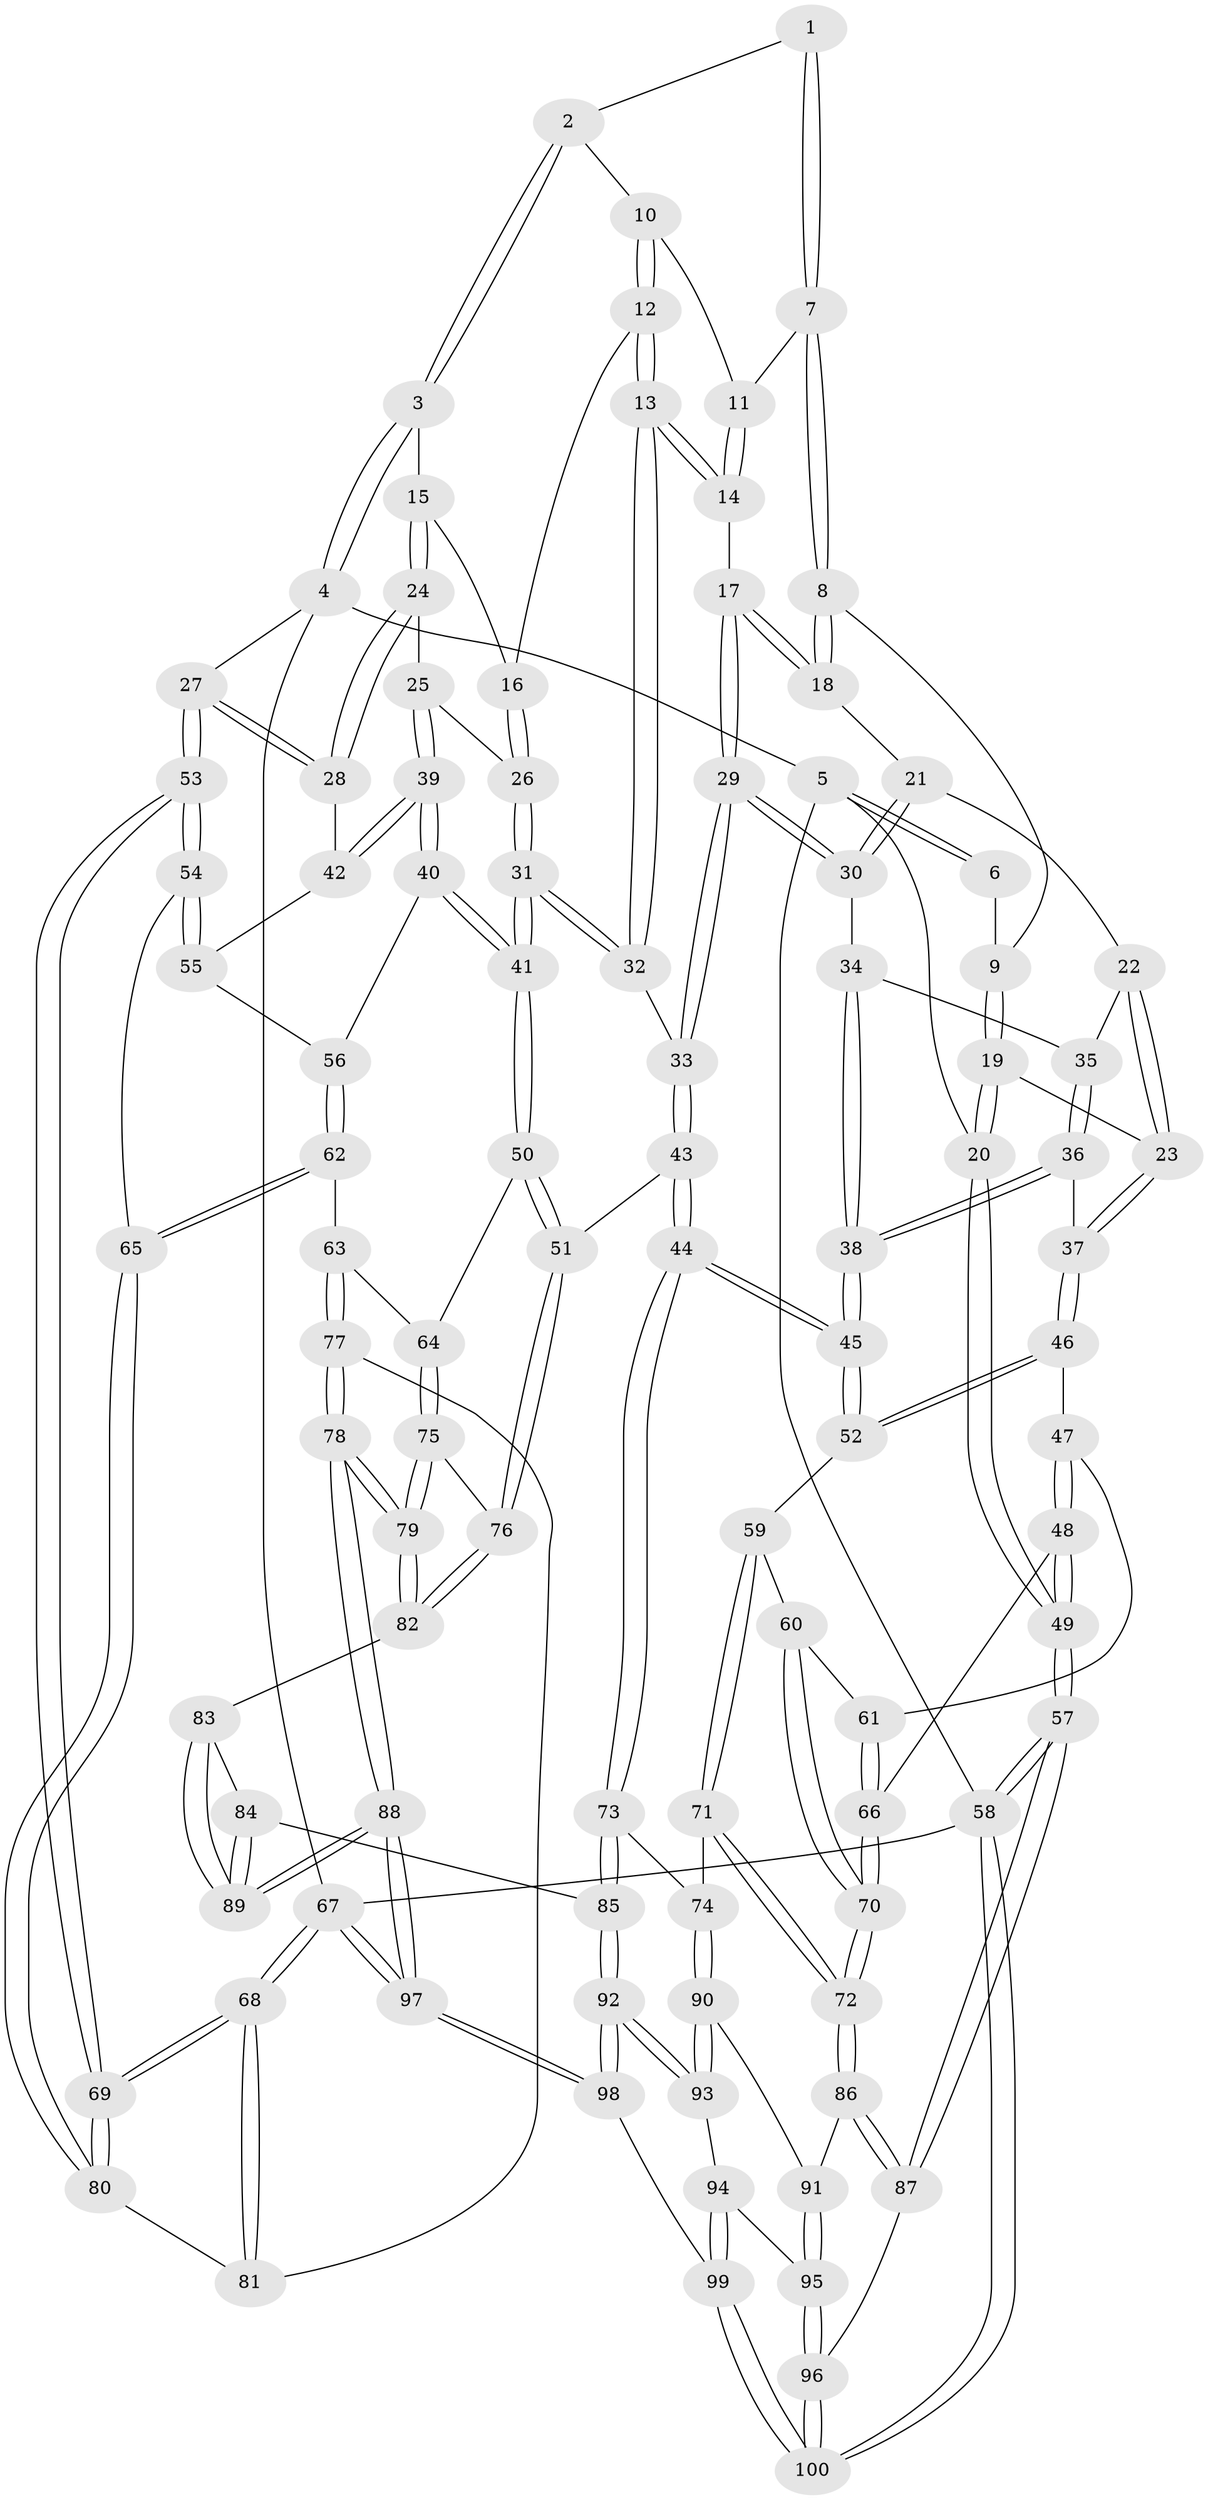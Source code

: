 // coarse degree distribution, {3: 0.4918032786885246, 4: 0.4426229508196721, 5: 0.03278688524590164, 2: 0.03278688524590164}
// Generated by graph-tools (version 1.1) at 2025/38/03/04/25 23:38:32]
// undirected, 100 vertices, 247 edges
graph export_dot {
  node [color=gray90,style=filled];
  1 [pos="+0.42955495709855995+0"];
  2 [pos="+0.7092693600918811+0"];
  3 [pos="+1+0"];
  4 [pos="+1+0"];
  5 [pos="+0+0"];
  6 [pos="+0.27865899420981555+0"];
  7 [pos="+0.4462403739174704+0.07970223859003317"];
  8 [pos="+0.3948308875255843+0.14901939945888423"];
  9 [pos="+0.31500576341412856+0.11720649464627822"];
  10 [pos="+0.5958720539234976+0.09518008932759632"];
  11 [pos="+0.46805914539280746+0.0883160241013084"];
  12 [pos="+0.625443399507855+0.21207494001383959"];
  13 [pos="+0.6084608981064303+0.2315557120270209"];
  14 [pos="+0.57069091814357+0.2319856276432255"];
  15 [pos="+0.8276305464197272+0.08851379537187397"];
  16 [pos="+0.7063038521607791+0.19374755159816806"];
  17 [pos="+0.4845814142154455+0.25500876925188887"];
  18 [pos="+0.39639170262638695+0.1660287800327829"];
  19 [pos="+0.0490042817265248+0.19979755269070207"];
  20 [pos="+0+0.052137556503055675"];
  21 [pos="+0.3207405239312215+0.2549342849628879"];
  22 [pos="+0.2884919584561345+0.26389600782165856"];
  23 [pos="+0.07231565599488352+0.21818573321689738"];
  24 [pos="+0.8316227871980266+0.3001622802063437"];
  25 [pos="+0.7921244935663828+0.3130537178021337"];
  26 [pos="+0.7795968761892774+0.3091662851145563"];
  27 [pos="+1+0.3118531653804882"];
  28 [pos="+1+0.35777603087441306"];
  29 [pos="+0.4478646021146302+0.3312094645390647"];
  30 [pos="+0.405698220862585+0.3237890127971926"];
  31 [pos="+0.6495151861725965+0.37407399977266764"];
  32 [pos="+0.6300502885351358+0.33794314442968776"];
  33 [pos="+0.46056246354761377+0.3724209751997577"];
  34 [pos="+0.3934119297632686+0.33122627635614793"];
  35 [pos="+0.30534528702383845+0.3345986854334671"];
  36 [pos="+0.30795127269074307+0.38853257519894624"];
  37 [pos="+0.13922067260123402+0.3293388837828649"];
  38 [pos="+0.3129399288321777+0.39650760315377725"];
  39 [pos="+0.7963186678017029+0.4726512710902495"];
  40 [pos="+0.7754678690909866+0.4864313379645649"];
  41 [pos="+0.6572067707724641+0.513021982915823"];
  42 [pos="+0.9129581560716633+0.4484435876745346"];
  43 [pos="+0.4559725849884012+0.5590344733533454"];
  44 [pos="+0.4091896563073113+0.5779834467925998"];
  45 [pos="+0.33822890632394736+0.554367690770041"];
  46 [pos="+0.1952449822127321+0.500891354986179"];
  47 [pos="+0.1459829003162899+0.5198390951939431"];
  48 [pos="+0+0.5024394828865494"];
  49 [pos="+0+0.4888875875757146"];
  50 [pos="+0.6508212577015285+0.5206129042874652"];
  51 [pos="+0.5743189265253525+0.5667930086403861"];
  52 [pos="+0.31266494122043254+0.5553873946838578"];
  53 [pos="+1+0.518959205828797"];
  54 [pos="+0.9425242472615368+0.6153504921783604"];
  55 [pos="+0.9133000888258559+0.5300190499248895"];
  56 [pos="+0.852098532304578+0.5957737517942159"];
  57 [pos="+0+0.9219815913911249"];
  58 [pos="+0+1"];
  59 [pos="+0.21722449387921047+0.6518774586355209"];
  60 [pos="+0.11884518531678791+0.6572791853497753"];
  61 [pos="+0.11262184607113977+0.609946744665681"];
  62 [pos="+0.8714586990226146+0.6594179077554909"];
  63 [pos="+0.8594802011147322+0.6650872472458478"];
  64 [pos="+0.7890147707994187+0.664375957241872"];
  65 [pos="+0.9011422896415224+0.6626484806573257"];
  66 [pos="+0+0.555232856352367"];
  67 [pos="+1+1"];
  68 [pos="+1+0.958960082764646"];
  69 [pos="+1+0.7400854300947549"];
  70 [pos="+0.0815172359806787+0.6941310619616182"];
  71 [pos="+0.20328336023233023+0.7570361403412376"];
  72 [pos="+0.07869531251022673+0.8112376148362436"];
  73 [pos="+0.3913163514798048+0.739643376196449"];
  74 [pos="+0.28002424284209887+0.791611839830066"];
  75 [pos="+0.7455328250877764+0.7302588663936564"];
  76 [pos="+0.5837198494648425+0.5944897427731421"];
  77 [pos="+0.8041820336269901+0.8643381173212464"];
  78 [pos="+0.7821275888399204+0.8738332913611895"];
  79 [pos="+0.741080870504644+0.7765247900409202"];
  80 [pos="+0.9028400820917583+0.6648096839578311"];
  81 [pos="+0.9744722476640556+0.8426541798902569"];
  82 [pos="+0.6052585891426763+0.726943444389165"];
  83 [pos="+0.5963059758084021+0.7567520334551394"];
  84 [pos="+0.49020638269461386+0.8663126253444384"];
  85 [pos="+0.46566134233714523+0.8745927729618703"];
  86 [pos="+0.07583477883348293+0.8158213517580124"];
  87 [pos="+0.05407095903048747+0.833774692099685"];
  88 [pos="+0.7467646454404313+0.9231412721887944"];
  89 [pos="+0.7140099387844488+0.9073721518042678"];
  90 [pos="+0.2604217635416689+0.8776716232244466"];
  91 [pos="+0.22538975293739524+0.8809415407920935"];
  92 [pos="+0.4556629472979078+0.9041516596932131"];
  93 [pos="+0.2780640346757611+0.9000796185670719"];
  94 [pos="+0.26990214513136584+0.9651012420659938"];
  95 [pos="+0.178737117206751+0.9538829636492239"];
  96 [pos="+0.14236571380056573+0.9728520272388516"];
  97 [pos="+0.7311741257561591+1"];
  98 [pos="+0.46190690157459724+1"];
  99 [pos="+0.3527143345702788+1"];
  100 [pos="+0.1278583287695522+1"];
  1 -- 2;
  1 -- 7;
  1 -- 7;
  2 -- 3;
  2 -- 3;
  2 -- 10;
  3 -- 4;
  3 -- 4;
  3 -- 15;
  4 -- 5;
  4 -- 27;
  4 -- 67;
  5 -- 6;
  5 -- 6;
  5 -- 20;
  5 -- 58;
  6 -- 9;
  7 -- 8;
  7 -- 8;
  7 -- 11;
  8 -- 9;
  8 -- 18;
  8 -- 18;
  9 -- 19;
  9 -- 19;
  10 -- 11;
  10 -- 12;
  10 -- 12;
  11 -- 14;
  11 -- 14;
  12 -- 13;
  12 -- 13;
  12 -- 16;
  13 -- 14;
  13 -- 14;
  13 -- 32;
  13 -- 32;
  14 -- 17;
  15 -- 16;
  15 -- 24;
  15 -- 24;
  16 -- 26;
  16 -- 26;
  17 -- 18;
  17 -- 18;
  17 -- 29;
  17 -- 29;
  18 -- 21;
  19 -- 20;
  19 -- 20;
  19 -- 23;
  20 -- 49;
  20 -- 49;
  21 -- 22;
  21 -- 30;
  21 -- 30;
  22 -- 23;
  22 -- 23;
  22 -- 35;
  23 -- 37;
  23 -- 37;
  24 -- 25;
  24 -- 28;
  24 -- 28;
  25 -- 26;
  25 -- 39;
  25 -- 39;
  26 -- 31;
  26 -- 31;
  27 -- 28;
  27 -- 28;
  27 -- 53;
  27 -- 53;
  28 -- 42;
  29 -- 30;
  29 -- 30;
  29 -- 33;
  29 -- 33;
  30 -- 34;
  31 -- 32;
  31 -- 32;
  31 -- 41;
  31 -- 41;
  32 -- 33;
  33 -- 43;
  33 -- 43;
  34 -- 35;
  34 -- 38;
  34 -- 38;
  35 -- 36;
  35 -- 36;
  36 -- 37;
  36 -- 38;
  36 -- 38;
  37 -- 46;
  37 -- 46;
  38 -- 45;
  38 -- 45;
  39 -- 40;
  39 -- 40;
  39 -- 42;
  39 -- 42;
  40 -- 41;
  40 -- 41;
  40 -- 56;
  41 -- 50;
  41 -- 50;
  42 -- 55;
  43 -- 44;
  43 -- 44;
  43 -- 51;
  44 -- 45;
  44 -- 45;
  44 -- 73;
  44 -- 73;
  45 -- 52;
  45 -- 52;
  46 -- 47;
  46 -- 52;
  46 -- 52;
  47 -- 48;
  47 -- 48;
  47 -- 61;
  48 -- 49;
  48 -- 49;
  48 -- 66;
  49 -- 57;
  49 -- 57;
  50 -- 51;
  50 -- 51;
  50 -- 64;
  51 -- 76;
  51 -- 76;
  52 -- 59;
  53 -- 54;
  53 -- 54;
  53 -- 69;
  53 -- 69;
  54 -- 55;
  54 -- 55;
  54 -- 65;
  55 -- 56;
  56 -- 62;
  56 -- 62;
  57 -- 58;
  57 -- 58;
  57 -- 87;
  57 -- 87;
  58 -- 100;
  58 -- 100;
  58 -- 67;
  59 -- 60;
  59 -- 71;
  59 -- 71;
  60 -- 61;
  60 -- 70;
  60 -- 70;
  61 -- 66;
  61 -- 66;
  62 -- 63;
  62 -- 65;
  62 -- 65;
  63 -- 64;
  63 -- 77;
  63 -- 77;
  64 -- 75;
  64 -- 75;
  65 -- 80;
  65 -- 80;
  66 -- 70;
  66 -- 70;
  67 -- 68;
  67 -- 68;
  67 -- 97;
  67 -- 97;
  68 -- 69;
  68 -- 69;
  68 -- 81;
  68 -- 81;
  69 -- 80;
  69 -- 80;
  70 -- 72;
  70 -- 72;
  71 -- 72;
  71 -- 72;
  71 -- 74;
  72 -- 86;
  72 -- 86;
  73 -- 74;
  73 -- 85;
  73 -- 85;
  74 -- 90;
  74 -- 90;
  75 -- 76;
  75 -- 79;
  75 -- 79;
  76 -- 82;
  76 -- 82;
  77 -- 78;
  77 -- 78;
  77 -- 81;
  78 -- 79;
  78 -- 79;
  78 -- 88;
  78 -- 88;
  79 -- 82;
  79 -- 82;
  80 -- 81;
  82 -- 83;
  83 -- 84;
  83 -- 89;
  83 -- 89;
  84 -- 85;
  84 -- 89;
  84 -- 89;
  85 -- 92;
  85 -- 92;
  86 -- 87;
  86 -- 87;
  86 -- 91;
  87 -- 96;
  88 -- 89;
  88 -- 89;
  88 -- 97;
  88 -- 97;
  90 -- 91;
  90 -- 93;
  90 -- 93;
  91 -- 95;
  91 -- 95;
  92 -- 93;
  92 -- 93;
  92 -- 98;
  92 -- 98;
  93 -- 94;
  94 -- 95;
  94 -- 99;
  94 -- 99;
  95 -- 96;
  95 -- 96;
  96 -- 100;
  96 -- 100;
  97 -- 98;
  97 -- 98;
  98 -- 99;
  99 -- 100;
  99 -- 100;
}
